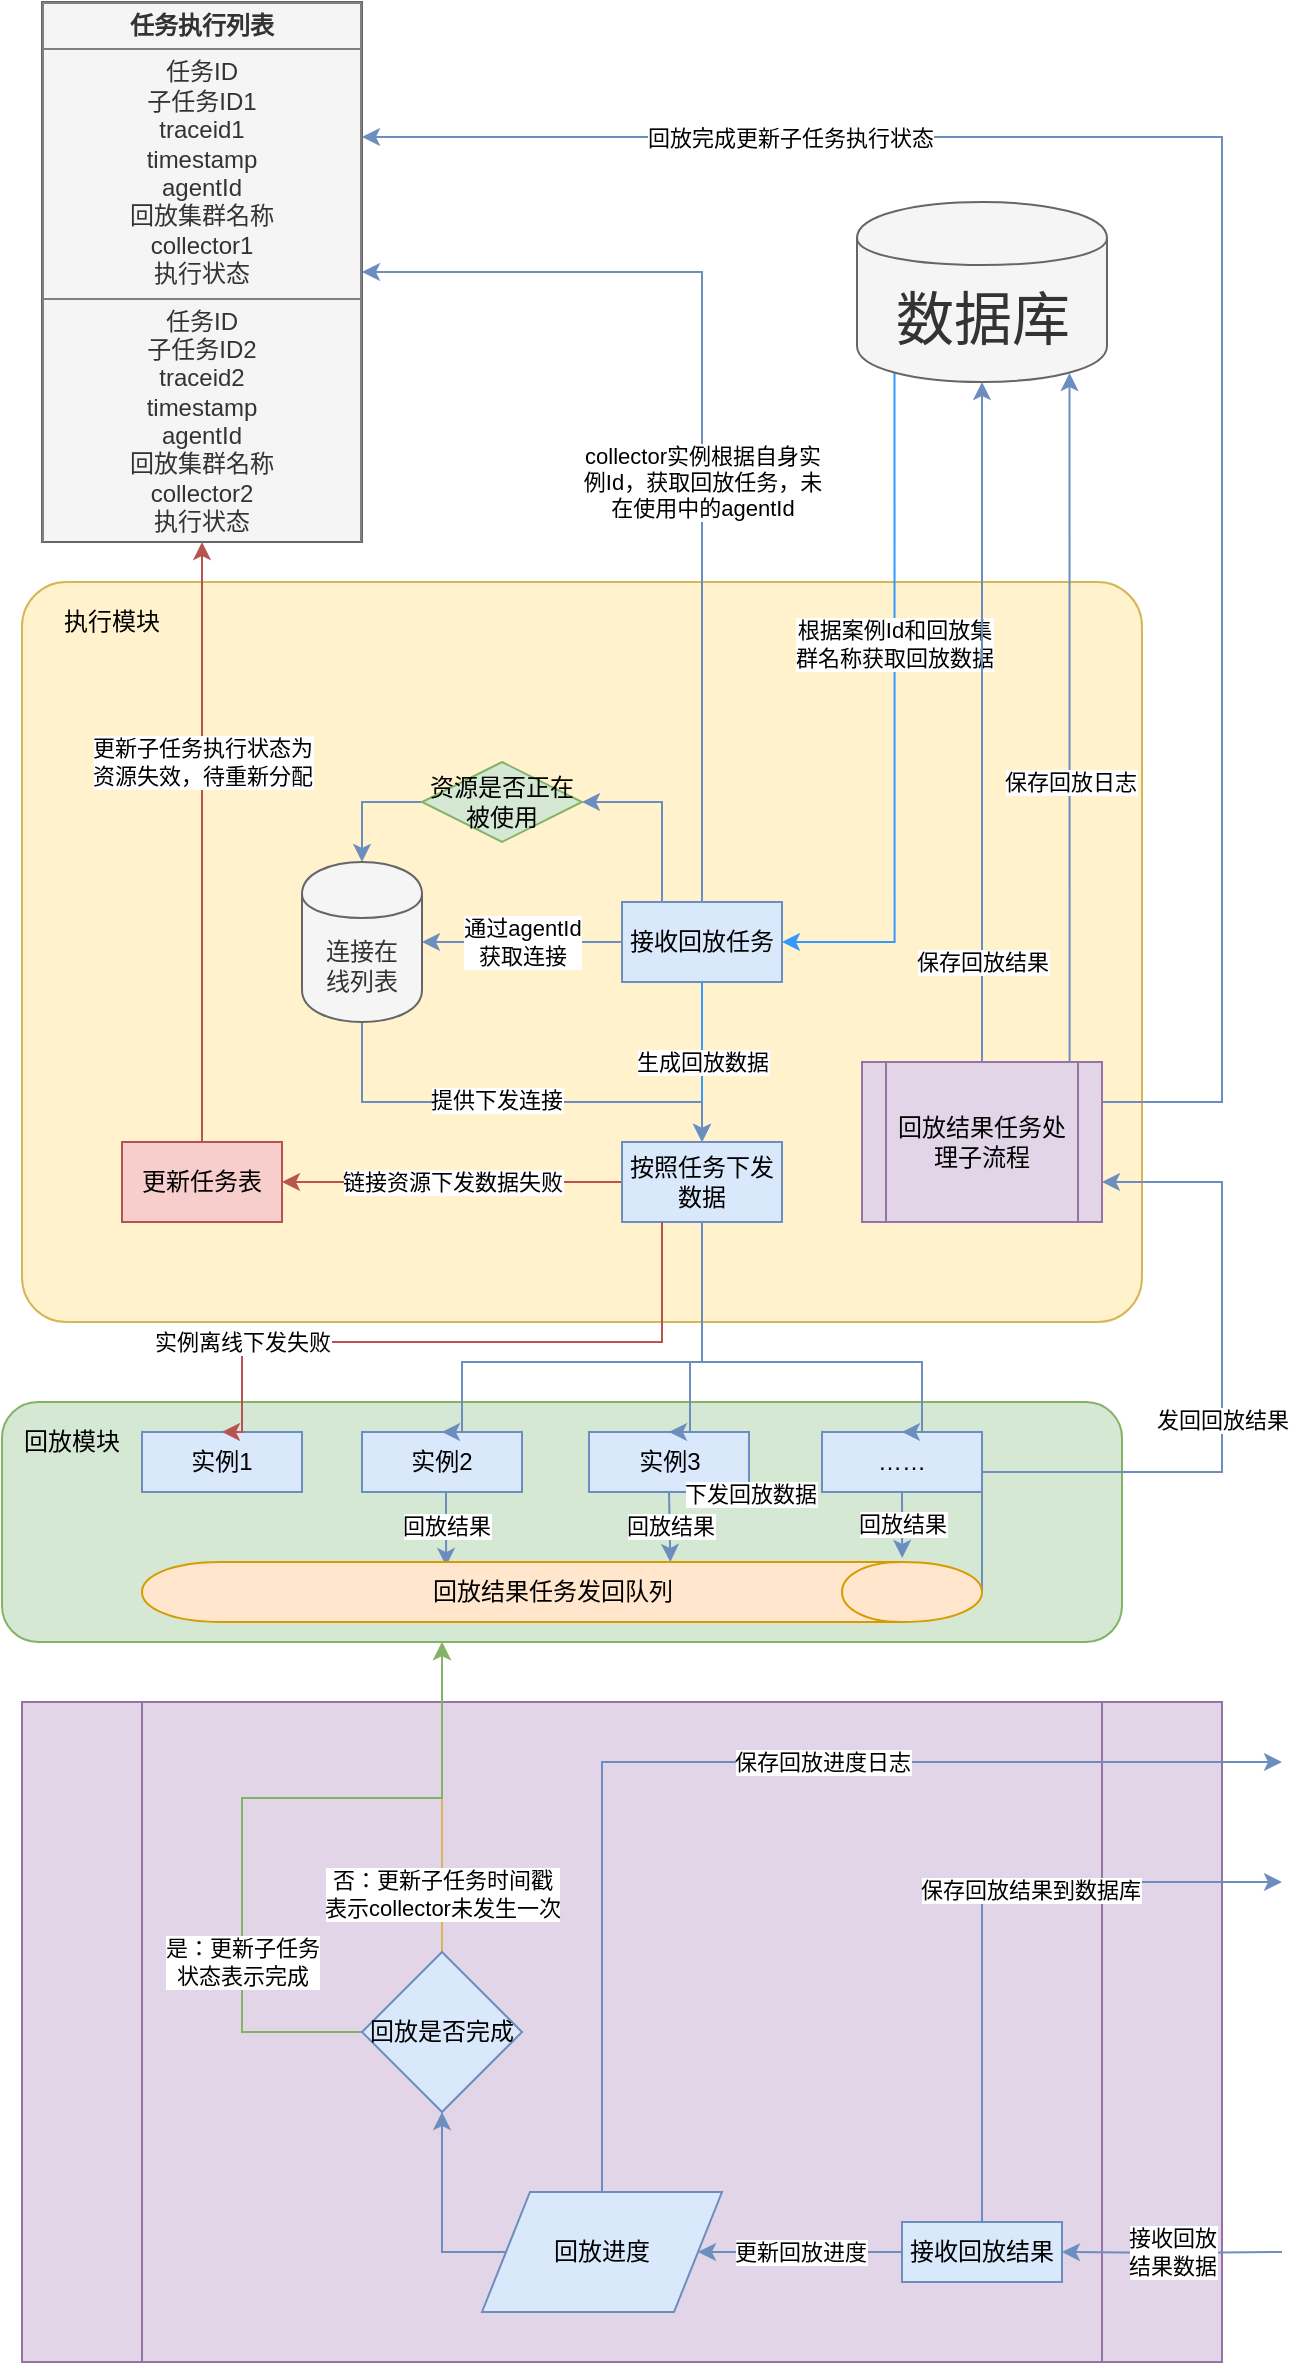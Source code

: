 <mxfile version="13.1.1" type="github">
  <diagram id="8C6d7smwfxW90fpyZ9yR" name="第 1 页">
    <mxGraphModel dx="1422" dy="848" grid="1" gridSize="10" guides="1" tooltips="1" connect="1" arrows="1" fold="1" page="1" pageScale="1" pageWidth="827" pageHeight="1169" math="0" shadow="0">
      <root>
        <mxCell id="0" />
        <mxCell id="1" parent="0" />
        <mxCell id="cC0HDWYqVScPVjVDO2Yd-53" value="" style="shape=process;whiteSpace=wrap;html=1;backgroundOutline=1;fillColor=#e1d5e7;strokeColor=#9673a6;" vertex="1" parent="1">
          <mxGeometry x="90" y="860" width="600" height="330" as="geometry" />
        </mxCell>
        <mxCell id="cC0HDWYqVScPVjVDO2Yd-54" value="接收回放&lt;br&gt;结果数据" style="edgeStyle=orthogonalEdgeStyle;rounded=0;orthogonalLoop=1;jettySize=auto;html=1;entryX=1;entryY=0.5;entryDx=0;entryDy=0;fillColor=#dae8fc;strokeColor=#6c8ebf;" edge="1" parent="1" target="cC0HDWYqVScPVjVDO2Yd-97">
          <mxGeometry relative="1" as="geometry">
            <mxPoint x="720" y="1135" as="sourcePoint" />
          </mxGeometry>
        </mxCell>
        <mxCell id="cC0HDWYqVScPVjVDO2Yd-55" value="" style="rounded=1;whiteSpace=wrap;html=1;fillColor=#fff2cc;strokeColor=#d6b656;arcSize=6;" vertex="1" parent="1">
          <mxGeometry x="90" y="300" width="560" height="370" as="geometry" />
        </mxCell>
        <mxCell id="cC0HDWYqVScPVjVDO2Yd-56" value="" style="rounded=1;whiteSpace=wrap;html=1;fillColor=#d5e8d4;strokeColor=#82b366;" vertex="1" parent="1">
          <mxGeometry x="80" y="710" width="560" height="120" as="geometry" />
        </mxCell>
        <mxCell id="cC0HDWYqVScPVjVDO2Yd-57" value="生成回放数据" style="edgeStyle=orthogonalEdgeStyle;rounded=0;orthogonalLoop=1;jettySize=auto;html=1;exitX=0.5;exitY=1;exitDx=0;exitDy=0;entryX=0.5;entryY=0;entryDx=0;entryDy=0;strokeColor=#3399FF;fontSize=11;fontColor=#000000;" edge="1" parent="1" source="cC0HDWYqVScPVjVDO2Yd-60" target="cC0HDWYqVScPVjVDO2Yd-62">
          <mxGeometry relative="1" as="geometry">
            <Array as="points">
              <mxPoint x="430" y="540" />
              <mxPoint x="430" y="540" />
            </Array>
          </mxGeometry>
        </mxCell>
        <mxCell id="cC0HDWYqVScPVjVDO2Yd-58" value="collector实例根据自身实&lt;br&gt;例Id，获取回放任务，未&lt;br&gt;在使用中的agentId" style="edgeStyle=orthogonalEdgeStyle;rounded=0;orthogonalLoop=1;jettySize=auto;html=1;exitX=0.5;exitY=0;exitDx=0;exitDy=0;entryX=1;entryY=0.5;entryDx=0;entryDy=0;fillColor=#dae8fc;strokeColor=#6c8ebf;" edge="1" parent="1" source="cC0HDWYqVScPVjVDO2Yd-60" target="cC0HDWYqVScPVjVDO2Yd-65">
          <mxGeometry x="-0.134" relative="1" as="geometry">
            <mxPoint as="offset" />
          </mxGeometry>
        </mxCell>
        <mxCell id="cC0HDWYqVScPVjVDO2Yd-59" value="通过agentId&lt;br&gt;获取连接" style="edgeStyle=orthogonalEdgeStyle;rounded=0;orthogonalLoop=1;jettySize=auto;html=1;exitX=0;exitY=0.5;exitDx=0;exitDy=0;entryX=1;entryY=0.5;entryDx=0;entryDy=0;fillColor=#dae8fc;strokeColor=#6c8ebf;" edge="1" parent="1" source="cC0HDWYqVScPVjVDO2Yd-60" target="cC0HDWYqVScPVjVDO2Yd-93">
          <mxGeometry relative="1" as="geometry" />
        </mxCell>
        <mxCell id="cC0HDWYqVScPVjVDO2Yd-105" style="edgeStyle=orthogonalEdgeStyle;rounded=0;orthogonalLoop=1;jettySize=auto;html=1;exitX=0.25;exitY=0;exitDx=0;exitDy=0;entryX=0.5;entryY=0;entryDx=0;entryDy=0;fillColor=#dae8fc;strokeColor=#6c8ebf;" edge="1" parent="1" source="cC0HDWYqVScPVjVDO2Yd-106" target="cC0HDWYqVScPVjVDO2Yd-93">
          <mxGeometry relative="1" as="geometry">
            <Array as="points">
              <mxPoint x="260" y="410" />
            </Array>
          </mxGeometry>
        </mxCell>
        <mxCell id="cC0HDWYqVScPVjVDO2Yd-60" value="接收回放任务" style="rounded=0;whiteSpace=wrap;html=1;fillColor=#dae8fc;strokeColor=#6c8ebf;" vertex="1" parent="1">
          <mxGeometry x="390" y="460" width="80" height="40" as="geometry" />
        </mxCell>
        <mxCell id="cC0HDWYqVScPVjVDO2Yd-61" value="链接资源下发数据失败" style="edgeStyle=orthogonalEdgeStyle;rounded=0;orthogonalLoop=1;jettySize=auto;html=1;exitX=0;exitY=0.5;exitDx=0;exitDy=0;entryX=1;entryY=0.5;entryDx=0;entryDy=0;fillColor=#f8cecc;strokeColor=#b85450;" edge="1" parent="1" source="cC0HDWYqVScPVjVDO2Yd-62" target="cC0HDWYqVScPVjVDO2Yd-90">
          <mxGeometry relative="1" as="geometry" />
        </mxCell>
        <mxCell id="cC0HDWYqVScPVjVDO2Yd-62" value="按照任务下发数据" style="rounded=0;whiteSpace=wrap;html=1;fillColor=#dae8fc;strokeColor=#6c8ebf;" vertex="1" parent="1">
          <mxGeometry x="390" y="580" width="80" height="40" as="geometry" />
        </mxCell>
        <mxCell id="cC0HDWYqVScPVjVDO2Yd-63" value="根据案例Id和回放集&lt;br&gt;群名称获取回放数据" style="edgeStyle=orthogonalEdgeStyle;rounded=0;orthogonalLoop=1;jettySize=auto;html=1;exitX=0.15;exitY=0.95;exitDx=0;exitDy=0;entryX=1;entryY=0.5;entryDx=0;entryDy=0;strokeColor=#3399FF;fontSize=11;fontColor=#000000;exitPerimeter=0;" edge="1" parent="1" source="cC0HDWYqVScPVjVDO2Yd-64" target="cC0HDWYqVScPVjVDO2Yd-60">
          <mxGeometry x="-0.211" relative="1" as="geometry">
            <Array as="points">
              <mxPoint x="526" y="480" />
            </Array>
            <mxPoint y="1" as="offset" />
          </mxGeometry>
        </mxCell>
        <mxCell id="cC0HDWYqVScPVjVDO2Yd-64" value="数据库" style="shape=cylinder;whiteSpace=wrap;html=1;boundedLbl=1;backgroundOutline=1;fontSize=29;fontColor=#333333;fillColor=#f5f5f5;strokeColor=#666666;" vertex="1" parent="1">
          <mxGeometry x="507.5" y="110" width="125" height="90" as="geometry" />
        </mxCell>
        <mxCell id="cC0HDWYqVScPVjVDO2Yd-65" value="&lt;table border=&quot;1&quot; width=&quot;100%&quot; cellpadding=&quot;4&quot; style=&quot;width: 100% ; height: 100% ; border-collapse: collapse&quot;&gt;&lt;tbody&gt;&lt;tr&gt;&lt;th align=&quot;center&quot;&gt;任务执行列表&lt;/th&gt;&lt;/tr&gt;&lt;tr&gt;&lt;td align=&quot;center&quot;&gt;任务ID&lt;br&gt;子任务ID1&lt;br&gt;traceid1&lt;br&gt;timestamp&lt;br&gt;agentId&lt;br&gt;回放集群名称&lt;br&gt;collector1&lt;br&gt;执行状态&lt;/td&gt;&lt;/tr&gt;&lt;tr&gt;&lt;td align=&quot;center&quot;&gt;任务ID&lt;br&gt;子任务ID2&lt;br&gt;traceid2&lt;br&gt;timestamp&lt;br&gt;agentId&lt;br&gt;回放集群名称&lt;br&gt;collector2&lt;br&gt;执行状态&lt;br&gt;&lt;/td&gt;&lt;/tr&gt;&lt;/tbody&gt;&lt;/table&gt;" style="text;html=1;strokeColor=#666666;fillColor=#f5f5f5;overflow=fill;fontColor=#333333;" vertex="1" parent="1">
          <mxGeometry x="100" y="10" width="160" height="270" as="geometry" />
        </mxCell>
        <mxCell id="cC0HDWYqVScPVjVDO2Yd-66" value="执行模块" style="text;html=1;strokeColor=none;fillColor=none;align=center;verticalAlign=middle;whiteSpace=wrap;rounded=0;" vertex="1" parent="1">
          <mxGeometry x="100" y="310" width="70" height="20" as="geometry" />
        </mxCell>
        <mxCell id="cC0HDWYqVScPVjVDO2Yd-67" value="回放模块" style="text;html=1;strokeColor=none;fillColor=none;align=center;verticalAlign=middle;whiteSpace=wrap;rounded=0;" vertex="1" parent="1">
          <mxGeometry x="90" y="720" width="50" height="20" as="geometry" />
        </mxCell>
        <mxCell id="cC0HDWYqVScPVjVDO2Yd-68" value="实例1" style="rounded=0;whiteSpace=wrap;html=1;fillColor=#dae8fc;strokeColor=#6c8ebf;" vertex="1" parent="1">
          <mxGeometry x="150" y="725" width="80" height="30" as="geometry" />
        </mxCell>
        <mxCell id="cC0HDWYqVScPVjVDO2Yd-69" value="回放结果" style="edgeStyle=orthogonalEdgeStyle;rounded=0;orthogonalLoop=1;jettySize=auto;html=1;exitX=0.5;exitY=1;exitDx=0;exitDy=0;entryX=0.067;entryY=0.638;entryDx=0;entryDy=0;entryPerimeter=0;fillColor=#dae8fc;strokeColor=#6c8ebf;" edge="1" parent="1" source="cC0HDWYqVScPVjVDO2Yd-70" target="cC0HDWYqVScPVjVDO2Yd-83">
          <mxGeometry relative="1" as="geometry" />
        </mxCell>
        <mxCell id="cC0HDWYqVScPVjVDO2Yd-70" value="实例2" style="rounded=0;whiteSpace=wrap;html=1;fillColor=#dae8fc;strokeColor=#6c8ebf;" vertex="1" parent="1">
          <mxGeometry x="260" y="725" width="80" height="30" as="geometry" />
        </mxCell>
        <mxCell id="cC0HDWYqVScPVjVDO2Yd-71" value="回放结果" style="edgeStyle=orthogonalEdgeStyle;rounded=0;orthogonalLoop=1;jettySize=auto;html=1;exitX=0.5;exitY=1;exitDx=0;exitDy=0;entryX=0;entryY=0.371;entryDx=0;entryDy=0;entryPerimeter=0;fillColor=#dae8fc;strokeColor=#6c8ebf;" edge="1" parent="1" source="cC0HDWYqVScPVjVDO2Yd-72" target="cC0HDWYqVScPVjVDO2Yd-83">
          <mxGeometry relative="1" as="geometry" />
        </mxCell>
        <mxCell id="cC0HDWYqVScPVjVDO2Yd-72" value="实例3" style="rounded=0;whiteSpace=wrap;html=1;fillColor=#dae8fc;strokeColor=#6c8ebf;" vertex="1" parent="1">
          <mxGeometry x="373.5" y="725" width="80" height="30" as="geometry" />
        </mxCell>
        <mxCell id="cC0HDWYqVScPVjVDO2Yd-73" value="回放结果" style="edgeStyle=orthogonalEdgeStyle;rounded=0;orthogonalLoop=1;jettySize=auto;html=1;exitX=0.5;exitY=1;exitDx=0;exitDy=0;entryX=-0.067;entryY=0.095;entryDx=0;entryDy=0;entryPerimeter=0;fillColor=#dae8fc;strokeColor=#6c8ebf;" edge="1" parent="1" source="cC0HDWYqVScPVjVDO2Yd-74" target="cC0HDWYqVScPVjVDO2Yd-83">
          <mxGeometry relative="1" as="geometry" />
        </mxCell>
        <mxCell id="cC0HDWYqVScPVjVDO2Yd-74" value="……" style="rounded=0;whiteSpace=wrap;html=1;fillColor=#dae8fc;strokeColor=#6c8ebf;" vertex="1" parent="1">
          <mxGeometry x="490" y="725" width="80" height="30" as="geometry" />
        </mxCell>
        <mxCell id="cC0HDWYqVScPVjVDO2Yd-75" style="edgeStyle=orthogonalEdgeStyle;rounded=0;orthogonalLoop=1;jettySize=auto;html=1;exitX=0.5;exitY=1;exitDx=0;exitDy=0;entryX=0.5;entryY=0;entryDx=0;entryDy=0;fillColor=#dae8fc;strokeColor=#6c8ebf;" edge="1" parent="1" source="cC0HDWYqVScPVjVDO2Yd-62" target="cC0HDWYqVScPVjVDO2Yd-72">
          <mxGeometry relative="1" as="geometry">
            <Array as="points">
              <mxPoint x="430" y="690" />
              <mxPoint x="424" y="690" />
              <mxPoint x="424" y="725" />
            </Array>
          </mxGeometry>
        </mxCell>
        <mxCell id="cC0HDWYqVScPVjVDO2Yd-76" style="edgeStyle=orthogonalEdgeStyle;rounded=0;orthogonalLoop=1;jettySize=auto;html=1;exitX=0.5;exitY=1;exitDx=0;exitDy=0;entryX=0.5;entryY=0;entryDx=0;entryDy=0;fillColor=#dae8fc;strokeColor=#6c8ebf;" edge="1" parent="1" source="cC0HDWYqVScPVjVDO2Yd-62" target="cC0HDWYqVScPVjVDO2Yd-74">
          <mxGeometry relative="1" as="geometry">
            <Array as="points">
              <mxPoint x="430" y="690" />
              <mxPoint x="540" y="690" />
              <mxPoint x="540" y="725" />
            </Array>
          </mxGeometry>
        </mxCell>
        <mxCell id="cC0HDWYqVScPVjVDO2Yd-77" style="edgeStyle=orthogonalEdgeStyle;rounded=0;orthogonalLoop=1;jettySize=auto;html=1;exitX=0.5;exitY=1;exitDx=0;exitDy=0;entryX=0.5;entryY=0;entryDx=0;entryDy=0;fillColor=#dae8fc;strokeColor=#6c8ebf;" edge="1" parent="1" source="cC0HDWYqVScPVjVDO2Yd-62" target="cC0HDWYqVScPVjVDO2Yd-70">
          <mxGeometry relative="1" as="geometry">
            <Array as="points">
              <mxPoint x="430" y="690" />
              <mxPoint x="310" y="690" />
              <mxPoint x="310" y="725" />
            </Array>
          </mxGeometry>
        </mxCell>
        <mxCell id="cC0HDWYqVScPVjVDO2Yd-78" value="下发回放数据" style="edgeLabel;html=1;align=center;verticalAlign=middle;resizable=0;points=[];" vertex="1" connectable="0" parent="cC0HDWYqVScPVjVDO2Yd-77">
          <mxGeometry x="-0.467" y="-1" relative="1" as="geometry">
            <mxPoint x="24.5" y="73" as="offset" />
          </mxGeometry>
        </mxCell>
        <mxCell id="cC0HDWYqVScPVjVDO2Yd-79" style="edgeStyle=orthogonalEdgeStyle;rounded=0;orthogonalLoop=1;jettySize=auto;html=1;exitX=0.25;exitY=1;exitDx=0;exitDy=0;entryX=0.5;entryY=0;entryDx=0;entryDy=0;fillColor=#f8cecc;strokeColor=#b85450;" edge="1" parent="1" source="cC0HDWYqVScPVjVDO2Yd-62" target="cC0HDWYqVScPVjVDO2Yd-68">
          <mxGeometry relative="1" as="geometry">
            <Array as="points">
              <mxPoint x="410" y="680" />
              <mxPoint x="200" y="680" />
              <mxPoint x="200" y="725" />
            </Array>
          </mxGeometry>
        </mxCell>
        <mxCell id="cC0HDWYqVScPVjVDO2Yd-80" value="实例离线下发失败" style="edgeLabel;html=1;align=center;verticalAlign=middle;resizable=0;points=[];" vertex="1" connectable="0" parent="cC0HDWYqVScPVjVDO2Yd-79">
          <mxGeometry x="-0.041" relative="1" as="geometry">
            <mxPoint x="-114" as="offset" />
          </mxGeometry>
        </mxCell>
        <mxCell id="cC0HDWYqVScPVjVDO2Yd-81" style="edgeStyle=orthogonalEdgeStyle;rounded=0;orthogonalLoop=1;jettySize=auto;html=1;exitX=0.5;exitY=0;exitDx=0;exitDy=0;entryX=1;entryY=0.75;entryDx=0;entryDy=0;fillColor=#dae8fc;strokeColor=#6c8ebf;" edge="1" parent="1" source="cC0HDWYqVScPVjVDO2Yd-83" target="cC0HDWYqVScPVjVDO2Yd-87">
          <mxGeometry relative="1" as="geometry">
            <Array as="points">
              <mxPoint x="570" y="745" />
              <mxPoint x="690" y="745" />
              <mxPoint x="690" y="600" />
            </Array>
          </mxGeometry>
        </mxCell>
        <mxCell id="cC0HDWYqVScPVjVDO2Yd-82" value="发回回放结果" style="edgeLabel;html=1;align=center;verticalAlign=middle;resizable=0;points=[];" vertex="1" connectable="0" parent="cC0HDWYqVScPVjVDO2Yd-81">
          <mxGeometry x="0.073" relative="1" as="geometry">
            <mxPoint as="offset" />
          </mxGeometry>
        </mxCell>
        <mxCell id="cC0HDWYqVScPVjVDO2Yd-83" value="回放结果任务发回队列" style="shape=cylinder;whiteSpace=wrap;html=1;boundedLbl=1;backgroundOutline=1;direction=south;fillColor=#ffe6cc;strokeColor=#d79b00;" vertex="1" parent="1">
          <mxGeometry x="150" y="790" width="420" height="30" as="geometry" />
        </mxCell>
        <mxCell id="cC0HDWYqVScPVjVDO2Yd-84" value="保存回放结果" style="edgeStyle=orthogonalEdgeStyle;rounded=0;orthogonalLoop=1;jettySize=auto;html=1;exitX=0.5;exitY=0;exitDx=0;exitDy=0;entryX=0.5;entryY=1;entryDx=0;entryDy=0;fillColor=#dae8fc;strokeColor=#6c8ebf;" edge="1" parent="1" source="cC0HDWYqVScPVjVDO2Yd-87" target="cC0HDWYqVScPVjVDO2Yd-64">
          <mxGeometry x="-0.707" relative="1" as="geometry">
            <mxPoint as="offset" />
          </mxGeometry>
        </mxCell>
        <mxCell id="cC0HDWYqVScPVjVDO2Yd-85" value="回放完成更新子任务执行状态" style="edgeStyle=orthogonalEdgeStyle;rounded=0;orthogonalLoop=1;jettySize=auto;html=1;exitX=1;exitY=0.25;exitDx=0;exitDy=0;fillColor=#dae8fc;strokeColor=#6c8ebf;entryX=1;entryY=0.25;entryDx=0;entryDy=0;" edge="1" parent="1" source="cC0HDWYqVScPVjVDO2Yd-87" target="cC0HDWYqVScPVjVDO2Yd-65">
          <mxGeometry x="0.56" relative="1" as="geometry">
            <Array as="points">
              <mxPoint x="690" y="560" />
              <mxPoint x="690" y="78" />
            </Array>
            <mxPoint as="offset" />
            <mxPoint x="510" y="90" as="targetPoint" />
          </mxGeometry>
        </mxCell>
        <mxCell id="cC0HDWYqVScPVjVDO2Yd-86" value="保存回放日志" style="edgeStyle=orthogonalEdgeStyle;rounded=0;orthogonalLoop=1;jettySize=auto;html=1;exitX=0.75;exitY=0;exitDx=0;exitDy=0;fillColor=#dae8fc;strokeColor=#6c8ebf;entryX=0.85;entryY=0.95;entryDx=0;entryDy=0;entryPerimeter=0;" edge="1" parent="1" source="cC0HDWYqVScPVjVDO2Yd-87" target="cC0HDWYqVScPVjVDO2Yd-64">
          <mxGeometry x="-0.141" relative="1" as="geometry">
            <mxPoint x="670" y="280" as="targetPoint" />
            <Array as="points">
              <mxPoint x="614" y="540" />
            </Array>
            <mxPoint as="offset" />
          </mxGeometry>
        </mxCell>
        <mxCell id="cC0HDWYqVScPVjVDO2Yd-87" value="回放结果任务处理子流程" style="shape=process;whiteSpace=wrap;html=1;backgroundOutline=1;fillColor=#e1d5e7;strokeColor=#9673a6;" vertex="1" parent="1">
          <mxGeometry x="510" y="540" width="120" height="80" as="geometry" />
        </mxCell>
        <mxCell id="cC0HDWYqVScPVjVDO2Yd-88" style="edgeStyle=orthogonalEdgeStyle;rounded=0;orthogonalLoop=1;jettySize=auto;html=1;exitX=0.5;exitY=0;exitDx=0;exitDy=0;entryX=0.5;entryY=1;entryDx=0;entryDy=0;fillColor=#f8cecc;strokeColor=#b85450;" edge="1" parent="1" source="cC0HDWYqVScPVjVDO2Yd-90" target="cC0HDWYqVScPVjVDO2Yd-65">
          <mxGeometry relative="1" as="geometry" />
        </mxCell>
        <mxCell id="cC0HDWYqVScPVjVDO2Yd-89" value="更新子任务执行状态为&lt;br&gt;资源失效，待重新分配" style="edgeLabel;html=1;align=center;verticalAlign=middle;resizable=0;points=[];" vertex="1" connectable="0" parent="cC0HDWYqVScPVjVDO2Yd-88">
          <mxGeometry x="0.014" y="1" relative="1" as="geometry">
            <mxPoint x="1" y="-38" as="offset" />
          </mxGeometry>
        </mxCell>
        <mxCell id="cC0HDWYqVScPVjVDO2Yd-90" value="更新任务表" style="rounded=0;whiteSpace=wrap;html=1;fillColor=#f8cecc;strokeColor=#b85450;" vertex="1" parent="1">
          <mxGeometry x="140" y="580" width="80" height="40" as="geometry" />
        </mxCell>
        <mxCell id="cC0HDWYqVScPVjVDO2Yd-91" style="edgeStyle=orthogonalEdgeStyle;rounded=0;orthogonalLoop=1;jettySize=auto;html=1;exitX=0.5;exitY=1;exitDx=0;exitDy=0;entryX=0.5;entryY=0;entryDx=0;entryDy=0;fillColor=#dae8fc;strokeColor=#6c8ebf;" edge="1" parent="1" source="cC0HDWYqVScPVjVDO2Yd-93" target="cC0HDWYqVScPVjVDO2Yd-62">
          <mxGeometry relative="1" as="geometry">
            <Array as="points">
              <mxPoint x="260" y="560" />
              <mxPoint x="430" y="560" />
            </Array>
          </mxGeometry>
        </mxCell>
        <mxCell id="cC0HDWYqVScPVjVDO2Yd-92" value="提供下发连接" style="edgeLabel;html=1;align=center;verticalAlign=middle;resizable=0;points=[];" vertex="1" connectable="0" parent="cC0HDWYqVScPVjVDO2Yd-91">
          <mxGeometry x="-0.07" y="1" relative="1" as="geometry">
            <mxPoint as="offset" />
          </mxGeometry>
        </mxCell>
        <mxCell id="cC0HDWYqVScPVjVDO2Yd-93" value="连接在&lt;br&gt;线列表" style="shape=cylinder;whiteSpace=wrap;html=1;boundedLbl=1;backgroundOutline=1;fillColor=#f5f5f5;strokeColor=#666666;fontColor=#333333;" vertex="1" parent="1">
          <mxGeometry x="230" y="440" width="60" height="80" as="geometry" />
        </mxCell>
        <mxCell id="cC0HDWYqVScPVjVDO2Yd-94" style="edgeStyle=orthogonalEdgeStyle;rounded=0;orthogonalLoop=1;jettySize=auto;html=1;exitX=0.5;exitY=0;exitDx=0;exitDy=0;fillColor=#dae8fc;strokeColor=#6c8ebf;" edge="1" parent="1" source="cC0HDWYqVScPVjVDO2Yd-97">
          <mxGeometry relative="1" as="geometry">
            <mxPoint x="720" y="950" as="targetPoint" />
            <Array as="points">
              <mxPoint x="570" y="950" />
            </Array>
          </mxGeometry>
        </mxCell>
        <mxCell id="cC0HDWYqVScPVjVDO2Yd-95" value="保存回放结果到数据库" style="edgeLabel;html=1;align=center;verticalAlign=middle;resizable=0;points=[];" vertex="1" connectable="0" parent="cC0HDWYqVScPVjVDO2Yd-94">
          <mxGeometry x="0.037" y="-24" relative="1" as="geometry">
            <mxPoint as="offset" />
          </mxGeometry>
        </mxCell>
        <mxCell id="cC0HDWYqVScPVjVDO2Yd-96" value="更新回放进度" style="edgeStyle=orthogonalEdgeStyle;rounded=0;orthogonalLoop=1;jettySize=auto;html=1;exitX=0;exitY=0.5;exitDx=0;exitDy=0;fillColor=#dae8fc;strokeColor=#6c8ebf;" edge="1" parent="1" source="cC0HDWYqVScPVjVDO2Yd-97" target="cC0HDWYqVScPVjVDO2Yd-101">
          <mxGeometry relative="1" as="geometry" />
        </mxCell>
        <mxCell id="cC0HDWYqVScPVjVDO2Yd-97" value="接收回放结果" style="rounded=0;whiteSpace=wrap;html=1;fillColor=#dae8fc;strokeColor=#6c8ebf;" vertex="1" parent="1">
          <mxGeometry x="530" y="1120" width="80" height="30" as="geometry" />
        </mxCell>
        <mxCell id="cC0HDWYqVScPVjVDO2Yd-98" style="edgeStyle=orthogonalEdgeStyle;rounded=0;orthogonalLoop=1;jettySize=auto;html=1;exitX=0.5;exitY=0;exitDx=0;exitDy=0;fillColor=#dae8fc;strokeColor=#6c8ebf;" edge="1" parent="1" source="cC0HDWYqVScPVjVDO2Yd-101">
          <mxGeometry relative="1" as="geometry">
            <mxPoint x="720" y="890" as="targetPoint" />
            <Array as="points">
              <mxPoint x="380" y="890" />
            </Array>
          </mxGeometry>
        </mxCell>
        <mxCell id="cC0HDWYqVScPVjVDO2Yd-99" value="保存回放进度日志" style="edgeLabel;html=1;align=center;verticalAlign=middle;resizable=0;points=[];" vertex="1" connectable="0" parent="cC0HDWYqVScPVjVDO2Yd-98">
          <mxGeometry x="-0.142" y="-2" relative="1" as="geometry">
            <mxPoint x="87" y="-2" as="offset" />
          </mxGeometry>
        </mxCell>
        <mxCell id="cC0HDWYqVScPVjVDO2Yd-100" style="edgeStyle=orthogonalEdgeStyle;rounded=0;orthogonalLoop=1;jettySize=auto;html=1;exitX=0;exitY=0.5;exitDx=0;exitDy=0;entryX=0.5;entryY=1;entryDx=0;entryDy=0;fillColor=#dae8fc;strokeColor=#6c8ebf;" edge="1" parent="1" source="cC0HDWYqVScPVjVDO2Yd-101" target="cC0HDWYqVScPVjVDO2Yd-104">
          <mxGeometry relative="1" as="geometry">
            <Array as="points">
              <mxPoint x="300" y="1135" />
            </Array>
          </mxGeometry>
        </mxCell>
        <mxCell id="cC0HDWYqVScPVjVDO2Yd-101" value="回放进度" style="shape=parallelogram;perimeter=parallelogramPerimeter;whiteSpace=wrap;html=1;fillColor=#dae8fc;strokeColor=#6c8ebf;" vertex="1" parent="1">
          <mxGeometry x="320" y="1105" width="120" height="60" as="geometry" />
        </mxCell>
        <mxCell id="cC0HDWYqVScPVjVDO2Yd-102" value="否：更新子任务时间戳&lt;br&gt;表示collector未发生一次" style="edgeStyle=orthogonalEdgeStyle;rounded=0;orthogonalLoop=1;jettySize=auto;html=1;exitX=0.5;exitY=0;exitDx=0;exitDy=0;fillColor=#fff2cc;strokeColor=#d6b656;" edge="1" parent="1" source="cC0HDWYqVScPVjVDO2Yd-104">
          <mxGeometry x="-0.617" relative="1" as="geometry">
            <mxPoint x="300" y="830" as="targetPoint" />
            <Array as="points">
              <mxPoint x="300" y="910" />
              <mxPoint x="300" y="910" />
            </Array>
            <mxPoint as="offset" />
          </mxGeometry>
        </mxCell>
        <mxCell id="cC0HDWYqVScPVjVDO2Yd-103" value="是：更新子任务&lt;br&gt;状态表示完成" style="edgeStyle=orthogonalEdgeStyle;rounded=0;orthogonalLoop=1;jettySize=auto;html=1;exitX=0;exitY=0.5;exitDx=0;exitDy=0;fillColor=#d5e8d4;strokeColor=#82b366;" edge="1" parent="1" source="cC0HDWYqVScPVjVDO2Yd-104">
          <mxGeometry x="-0.662" y="-35" relative="1" as="geometry">
            <mxPoint x="300" y="830" as="targetPoint" />
            <Array as="points">
              <mxPoint x="200" y="1025" />
              <mxPoint x="200" y="908" />
              <mxPoint x="300" y="908" />
            </Array>
            <mxPoint x="-35" y="-35" as="offset" />
          </mxGeometry>
        </mxCell>
        <mxCell id="cC0HDWYqVScPVjVDO2Yd-104" value="回放是否完成" style="rhombus;whiteSpace=wrap;html=1;fillColor=#dae8fc;strokeColor=#6c8ebf;" vertex="1" parent="1">
          <mxGeometry x="260" y="985" width="80" height="80" as="geometry" />
        </mxCell>
        <mxCell id="cC0HDWYqVScPVjVDO2Yd-106" value="资源是否正在被使用" style="rhombus;whiteSpace=wrap;html=1;fillColor=#d5e8d4;strokeColor=#82b366;" vertex="1" parent="1">
          <mxGeometry x="290" y="390" width="80" height="40" as="geometry" />
        </mxCell>
        <mxCell id="cC0HDWYqVScPVjVDO2Yd-108" style="edgeStyle=orthogonalEdgeStyle;rounded=0;orthogonalLoop=1;jettySize=auto;html=1;exitX=0.25;exitY=0;exitDx=0;exitDy=0;fillColor=#dae8fc;strokeColor=#6c8ebf;entryX=1;entryY=0.5;entryDx=0;entryDy=0;" edge="1" parent="1" source="cC0HDWYqVScPVjVDO2Yd-60" target="cC0HDWYqVScPVjVDO2Yd-106">
          <mxGeometry relative="1" as="geometry">
            <mxPoint x="410" y="460" as="sourcePoint" />
            <mxPoint x="370" y="410" as="targetPoint" />
            <Array as="points">
              <mxPoint x="410" y="410" />
            </Array>
          </mxGeometry>
        </mxCell>
      </root>
    </mxGraphModel>
  </diagram>
</mxfile>
